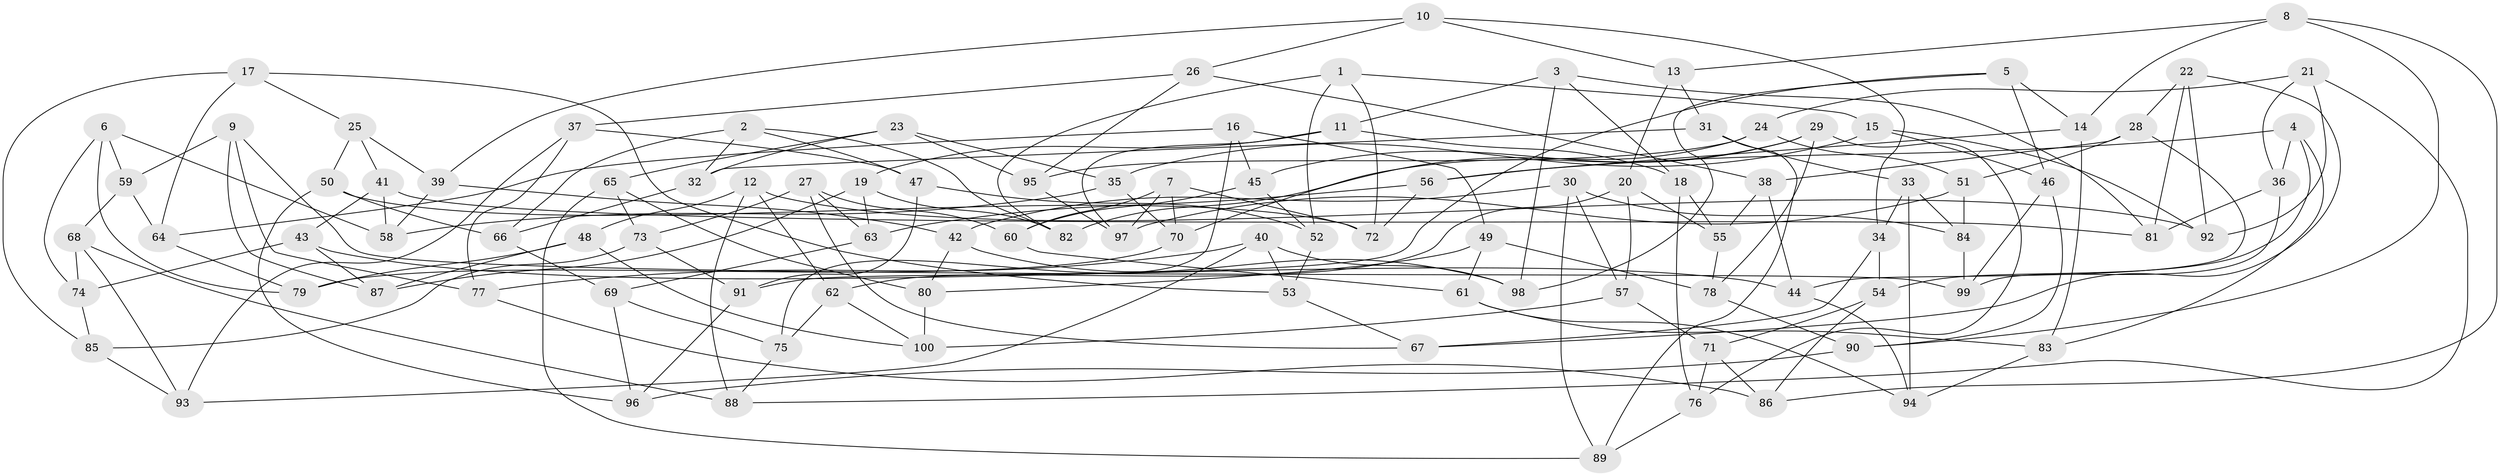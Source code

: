 // Generated by graph-tools (version 1.1) at 2025/11/02/21/25 10:11:17]
// undirected, 100 vertices, 200 edges
graph export_dot {
graph [start="1"]
  node [color=gray90,style=filled];
  1;
  2;
  3;
  4;
  5;
  6;
  7;
  8;
  9;
  10;
  11;
  12;
  13;
  14;
  15;
  16;
  17;
  18;
  19;
  20;
  21;
  22;
  23;
  24;
  25;
  26;
  27;
  28;
  29;
  30;
  31;
  32;
  33;
  34;
  35;
  36;
  37;
  38;
  39;
  40;
  41;
  42;
  43;
  44;
  45;
  46;
  47;
  48;
  49;
  50;
  51;
  52;
  53;
  54;
  55;
  56;
  57;
  58;
  59;
  60;
  61;
  62;
  63;
  64;
  65;
  66;
  67;
  68;
  69;
  70;
  71;
  72;
  73;
  74;
  75;
  76;
  77;
  78;
  79;
  80;
  81;
  82;
  83;
  84;
  85;
  86;
  87;
  88;
  89;
  90;
  91;
  92;
  93;
  94;
  95;
  96;
  97;
  98;
  99;
  100;
  1 -- 72;
  1 -- 52;
  1 -- 82;
  1 -- 15;
  2 -- 32;
  2 -- 82;
  2 -- 47;
  2 -- 66;
  3 -- 11;
  3 -- 18;
  3 -- 81;
  3 -- 98;
  4 -- 56;
  4 -- 36;
  4 -- 54;
  4 -- 83;
  5 -- 98;
  5 -- 46;
  5 -- 91;
  5 -- 14;
  6 -- 74;
  6 -- 58;
  6 -- 79;
  6 -- 59;
  7 -- 70;
  7 -- 97;
  7 -- 60;
  7 -- 72;
  8 -- 86;
  8 -- 90;
  8 -- 13;
  8 -- 14;
  9 -- 59;
  9 -- 77;
  9 -- 87;
  9 -- 99;
  10 -- 39;
  10 -- 26;
  10 -- 34;
  10 -- 13;
  11 -- 97;
  11 -- 19;
  11 -- 18;
  12 -- 62;
  12 -- 48;
  12 -- 92;
  12 -- 88;
  13 -- 31;
  13 -- 20;
  14 -- 83;
  14 -- 56;
  15 -- 46;
  15 -- 35;
  15 -- 92;
  16 -- 49;
  16 -- 45;
  16 -- 64;
  16 -- 75;
  17 -- 64;
  17 -- 85;
  17 -- 53;
  17 -- 25;
  18 -- 76;
  18 -- 55;
  19 -- 63;
  19 -- 87;
  19 -- 82;
  20 -- 55;
  20 -- 62;
  20 -- 57;
  21 -- 36;
  21 -- 24;
  21 -- 92;
  21 -- 88;
  22 -- 92;
  22 -- 81;
  22 -- 67;
  22 -- 28;
  23 -- 95;
  23 -- 35;
  23 -- 32;
  23 -- 65;
  24 -- 51;
  24 -- 70;
  24 -- 95;
  25 -- 39;
  25 -- 50;
  25 -- 41;
  26 -- 38;
  26 -- 95;
  26 -- 37;
  27 -- 73;
  27 -- 60;
  27 -- 63;
  27 -- 67;
  28 -- 51;
  28 -- 44;
  28 -- 38;
  29 -- 76;
  29 -- 82;
  29 -- 78;
  29 -- 45;
  30 -- 89;
  30 -- 57;
  30 -- 42;
  30 -- 84;
  31 -- 33;
  31 -- 32;
  31 -- 89;
  32 -- 66;
  33 -- 94;
  33 -- 84;
  33 -- 34;
  34 -- 67;
  34 -- 54;
  35 -- 58;
  35 -- 70;
  36 -- 99;
  36 -- 81;
  37 -- 93;
  37 -- 77;
  37 -- 47;
  38 -- 55;
  38 -- 44;
  39 -- 58;
  39 -- 42;
  40 -- 93;
  40 -- 53;
  40 -- 77;
  40 -- 98;
  41 -- 58;
  41 -- 43;
  41 -- 81;
  42 -- 98;
  42 -- 80;
  43 -- 74;
  43 -- 44;
  43 -- 87;
  44 -- 94;
  45 -- 60;
  45 -- 52;
  46 -- 90;
  46 -- 99;
  47 -- 52;
  47 -- 91;
  48 -- 87;
  48 -- 100;
  48 -- 79;
  49 -- 80;
  49 -- 61;
  49 -- 78;
  50 -- 96;
  50 -- 66;
  50 -- 72;
  51 -- 97;
  51 -- 84;
  52 -- 53;
  53 -- 67;
  54 -- 71;
  54 -- 86;
  55 -- 78;
  56 -- 72;
  56 -- 63;
  57 -- 100;
  57 -- 71;
  59 -- 68;
  59 -- 64;
  60 -- 61;
  61 -- 94;
  61 -- 83;
  62 -- 100;
  62 -- 75;
  63 -- 69;
  64 -- 79;
  65 -- 73;
  65 -- 80;
  65 -- 89;
  66 -- 69;
  68 -- 88;
  68 -- 74;
  68 -- 93;
  69 -- 75;
  69 -- 96;
  70 -- 79;
  71 -- 76;
  71 -- 86;
  73 -- 91;
  73 -- 85;
  74 -- 85;
  75 -- 88;
  76 -- 89;
  77 -- 86;
  78 -- 90;
  80 -- 100;
  83 -- 94;
  84 -- 99;
  85 -- 93;
  90 -- 96;
  91 -- 96;
  95 -- 97;
}
